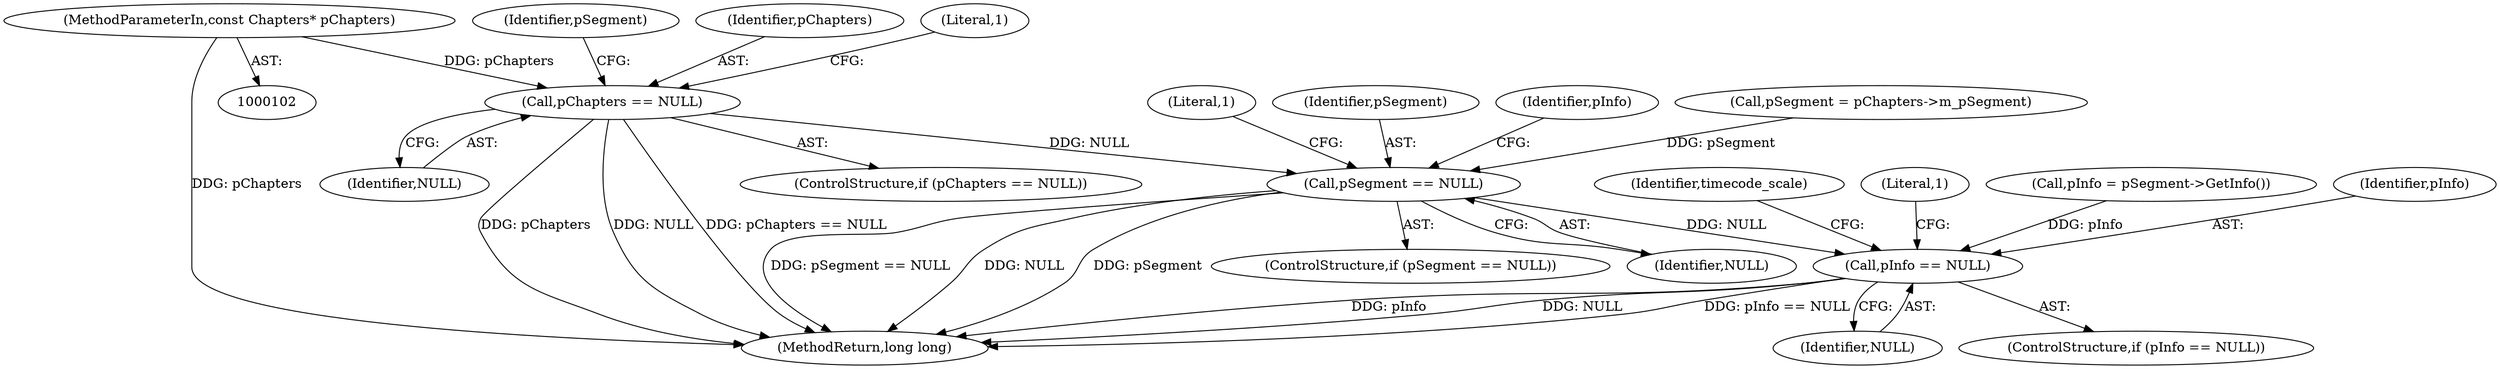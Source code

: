 digraph "1_Android_04839626ed859623901ebd3a5fd483982186b59d_123@pointer" {
"1000107" [label="(Call,pChapters == NULL)"];
"1000103" [label="(MethodParameterIn,const Chapters* pChapters)"];
"1000119" [label="(Call,pSegment == NULL)"];
"1000129" [label="(Call,pInfo == NULL)"];
"1000161" [label="(MethodReturn,long long)"];
"1000124" [label="(Literal,1)"];
"1000114" [label="(Identifier,pSegment)"];
"1000128" [label="(ControlStructure,if (pInfo == NULL))"];
"1000137" [label="(Identifier,timecode_scale)"];
"1000134" [label="(Literal,1)"];
"1000118" [label="(ControlStructure,if (pSegment == NULL))"];
"1000125" [label="(Call,pInfo = pSegment->GetInfo())"];
"1000119" [label="(Call,pSegment == NULL)"];
"1000120" [label="(Identifier,pSegment)"];
"1000129" [label="(Call,pInfo == NULL)"];
"1000108" [label="(Identifier,pChapters)"];
"1000126" [label="(Identifier,pInfo)"];
"1000130" [label="(Identifier,pInfo)"];
"1000107" [label="(Call,pChapters == NULL)"];
"1000103" [label="(MethodParameterIn,const Chapters* pChapters)"];
"1000106" [label="(ControlStructure,if (pChapters == NULL))"];
"1000112" [label="(Literal,1)"];
"1000121" [label="(Identifier,NULL)"];
"1000113" [label="(Call,pSegment = pChapters->m_pSegment)"];
"1000109" [label="(Identifier,NULL)"];
"1000131" [label="(Identifier,NULL)"];
"1000107" -> "1000106"  [label="AST: "];
"1000107" -> "1000109"  [label="CFG: "];
"1000108" -> "1000107"  [label="AST: "];
"1000109" -> "1000107"  [label="AST: "];
"1000112" -> "1000107"  [label="CFG: "];
"1000114" -> "1000107"  [label="CFG: "];
"1000107" -> "1000161"  [label="DDG: pChapters"];
"1000107" -> "1000161"  [label="DDG: NULL"];
"1000107" -> "1000161"  [label="DDG: pChapters == NULL"];
"1000103" -> "1000107"  [label="DDG: pChapters"];
"1000107" -> "1000119"  [label="DDG: NULL"];
"1000103" -> "1000102"  [label="AST: "];
"1000103" -> "1000161"  [label="DDG: pChapters"];
"1000119" -> "1000118"  [label="AST: "];
"1000119" -> "1000121"  [label="CFG: "];
"1000120" -> "1000119"  [label="AST: "];
"1000121" -> "1000119"  [label="AST: "];
"1000124" -> "1000119"  [label="CFG: "];
"1000126" -> "1000119"  [label="CFG: "];
"1000119" -> "1000161"  [label="DDG: pSegment == NULL"];
"1000119" -> "1000161"  [label="DDG: NULL"];
"1000119" -> "1000161"  [label="DDG: pSegment"];
"1000113" -> "1000119"  [label="DDG: pSegment"];
"1000119" -> "1000129"  [label="DDG: NULL"];
"1000129" -> "1000128"  [label="AST: "];
"1000129" -> "1000131"  [label="CFG: "];
"1000130" -> "1000129"  [label="AST: "];
"1000131" -> "1000129"  [label="AST: "];
"1000134" -> "1000129"  [label="CFG: "];
"1000137" -> "1000129"  [label="CFG: "];
"1000129" -> "1000161"  [label="DDG: pInfo"];
"1000129" -> "1000161"  [label="DDG: NULL"];
"1000129" -> "1000161"  [label="DDG: pInfo == NULL"];
"1000125" -> "1000129"  [label="DDG: pInfo"];
}

